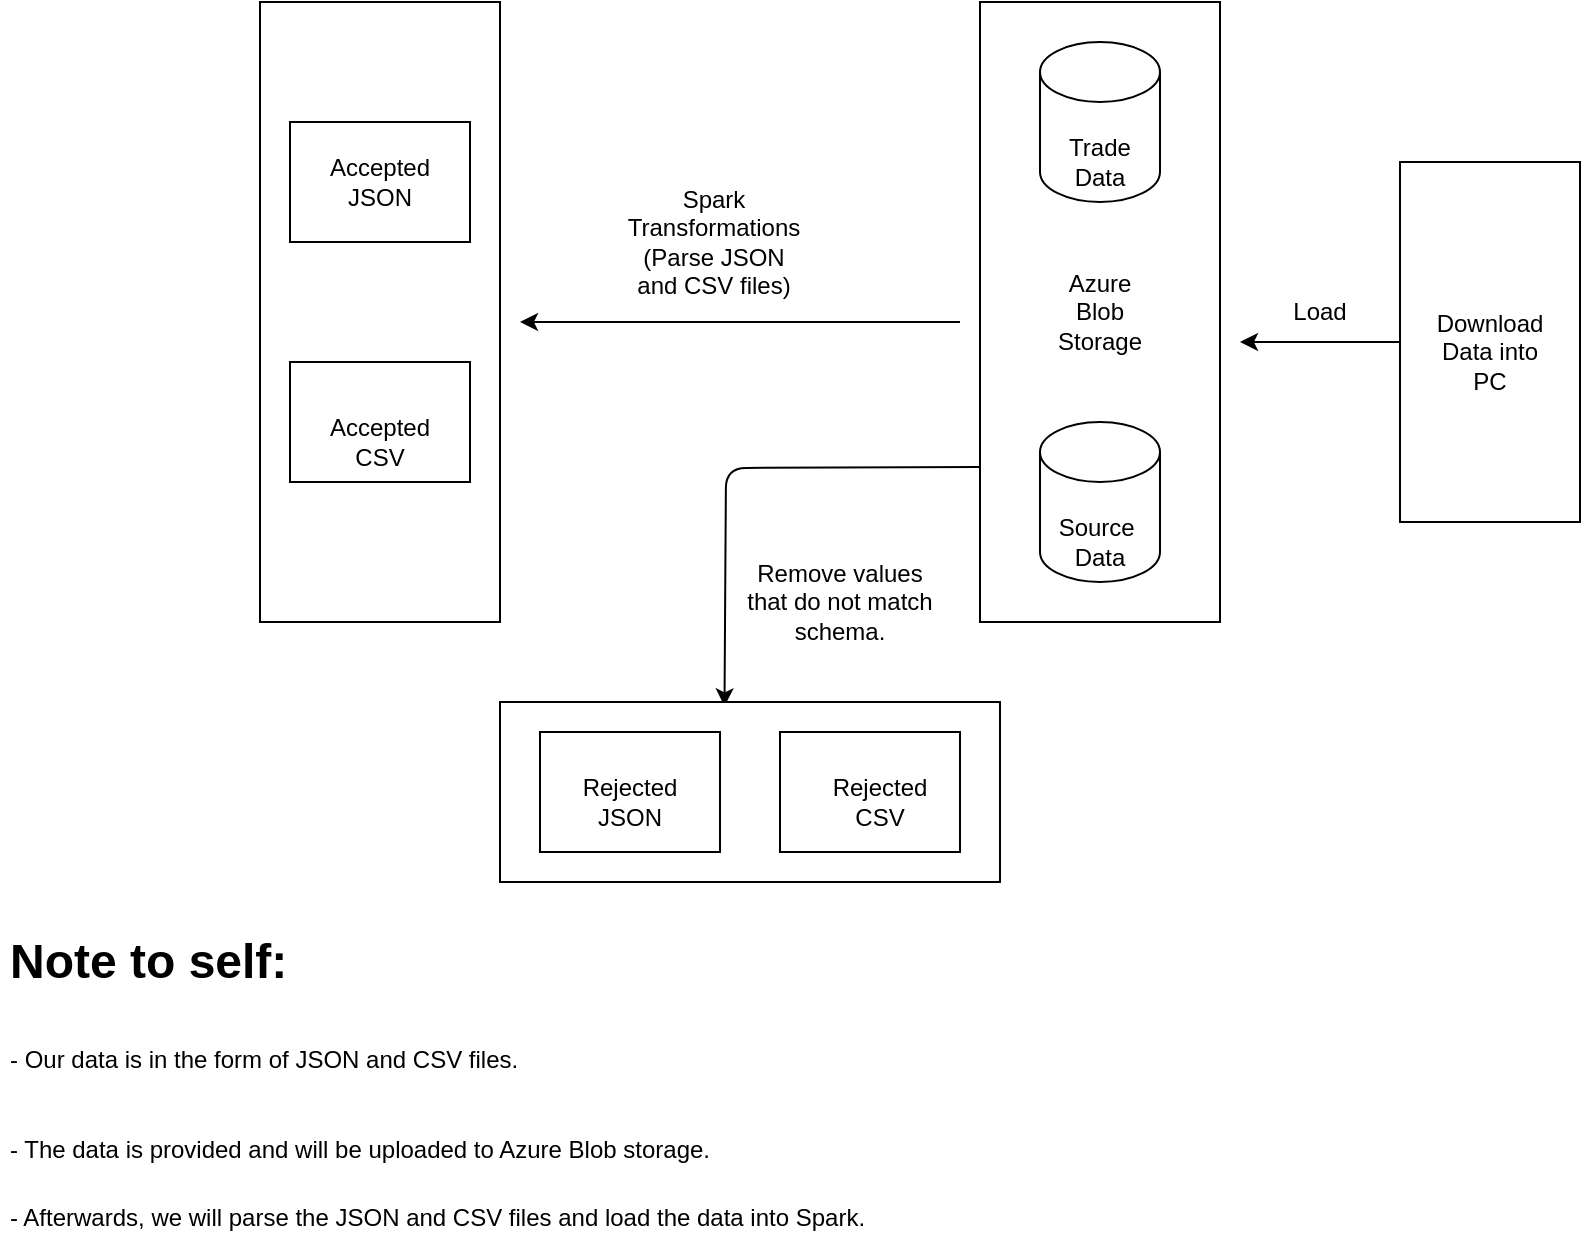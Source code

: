<mxfile version="14.6.13" type="github">
  <diagram id="xhTGQpEdMfN5HkY3dnWF" name="Page-1">
    <mxGraphModel dx="1527" dy="1038" grid="1" gridSize="10" guides="1" tooltips="1" connect="1" arrows="1" fold="1" page="1" pageScale="1" pageWidth="827" pageHeight="1169" math="0" shadow="0">
      <root>
        <mxCell id="0" />
        <mxCell id="1" parent="0" />
        <mxCell id="jwXrqD8DB2JA0oPTdb8M-9" value="" style="rounded=0;whiteSpace=wrap;html=1;" vertex="1" parent="1">
          <mxGeometry x="520" y="60" width="120" height="310" as="geometry" />
        </mxCell>
        <mxCell id="jwXrqD8DB2JA0oPTdb8M-1" value="" style="shape=cylinder3;whiteSpace=wrap;html=1;boundedLbl=1;backgroundOutline=1;size=15;" vertex="1" parent="1">
          <mxGeometry x="550" y="80" width="60" height="80" as="geometry" />
        </mxCell>
        <mxCell id="jwXrqD8DB2JA0oPTdb8M-2" value="" style="shape=cylinder3;whiteSpace=wrap;html=1;boundedLbl=1;backgroundOutline=1;size=15;" vertex="1" parent="1">
          <mxGeometry x="550" y="270" width="60" height="80" as="geometry" />
        </mxCell>
        <mxCell id="jwXrqD8DB2JA0oPTdb8M-3" value="Trade Data" style="text;html=1;strokeColor=none;fillColor=none;align=center;verticalAlign=middle;whiteSpace=wrap;rounded=0;" vertex="1" parent="1">
          <mxGeometry x="560" y="130" width="40" height="20" as="geometry" />
        </mxCell>
        <mxCell id="jwXrqD8DB2JA0oPTdb8M-4" value="Source&amp;nbsp;&lt;br&gt;Data" style="text;html=1;strokeColor=none;fillColor=none;align=center;verticalAlign=middle;whiteSpace=wrap;rounded=0;" vertex="1" parent="1">
          <mxGeometry x="560" y="320" width="40" height="20" as="geometry" />
        </mxCell>
        <mxCell id="jwXrqD8DB2JA0oPTdb8M-7" value="&lt;h1&gt;Note to self:&lt;/h1&gt;&lt;h1&gt;&lt;span style=&quot;font-size: 12px ; font-weight: normal&quot;&gt;- Our data is in&amp;nbsp;the form of JSON and CSV files.&lt;/span&gt;&lt;/h1&gt;&lt;h1&gt;&lt;span style=&quot;font-size: 12px ; font-weight: normal&quot;&gt;- The data is provided and will be uploaded to Azure Blob storage.&lt;/span&gt;&lt;/h1&gt;&lt;div&gt;- Afterwards, we will parse the JSON and CSV files&amp;nbsp;and load the data into Spark.&lt;/div&gt;&lt;div&gt;&lt;br&gt;&lt;/div&gt;&lt;div&gt;&lt;br&gt;&lt;/div&gt;&lt;div&gt;&lt;br&gt;&lt;/div&gt;" style="text;html=1;strokeColor=none;fillColor=none;spacing=5;spacingTop=-20;whiteSpace=wrap;overflow=hidden;rounded=0;" vertex="1" parent="1">
          <mxGeometry x="30" y="520" width="490" height="165" as="geometry" />
        </mxCell>
        <mxCell id="jwXrqD8DB2JA0oPTdb8M-10" value="Azure Blob Storage" style="text;html=1;strokeColor=none;fillColor=none;align=center;verticalAlign=middle;whiteSpace=wrap;rounded=0;" vertex="1" parent="1">
          <mxGeometry x="560" y="205" width="40" height="20" as="geometry" />
        </mxCell>
        <mxCell id="jwXrqD8DB2JA0oPTdb8M-11" value="" style="endArrow=classic;html=1;" edge="1" parent="1">
          <mxGeometry width="50" height="50" relative="1" as="geometry">
            <mxPoint x="510" y="220" as="sourcePoint" />
            <mxPoint x="290" y="220" as="targetPoint" />
          </mxGeometry>
        </mxCell>
        <mxCell id="jwXrqD8DB2JA0oPTdb8M-12" value="Spark Transformations&lt;br&gt;(Parse JSON and CSV files)" style="text;html=1;strokeColor=none;fillColor=none;align=center;verticalAlign=middle;whiteSpace=wrap;rounded=0;" vertex="1" parent="1">
          <mxGeometry x="340" y="170" width="94" height="20" as="geometry" />
        </mxCell>
        <mxCell id="jwXrqD8DB2JA0oPTdb8M-15" value="" style="rounded=0;whiteSpace=wrap;html=1;" vertex="1" parent="1">
          <mxGeometry x="730" y="140" width="90" height="180" as="geometry" />
        </mxCell>
        <mxCell id="jwXrqD8DB2JA0oPTdb8M-16" value="Download&lt;br&gt;Data into PC" style="text;html=1;strokeColor=none;fillColor=none;align=center;verticalAlign=middle;whiteSpace=wrap;rounded=0;" vertex="1" parent="1">
          <mxGeometry x="755" y="225" width="40" height="20" as="geometry" />
        </mxCell>
        <mxCell id="jwXrqD8DB2JA0oPTdb8M-18" value="" style="endArrow=classic;html=1;exitX=0;exitY=0.5;exitDx=0;exitDy=0;" edge="1" parent="1" source="jwXrqD8DB2JA0oPTdb8M-15">
          <mxGeometry width="50" height="50" relative="1" as="geometry">
            <mxPoint x="630" y="470" as="sourcePoint" />
            <mxPoint x="650" y="230" as="targetPoint" />
          </mxGeometry>
        </mxCell>
        <mxCell id="jwXrqD8DB2JA0oPTdb8M-19" value="Load" style="text;html=1;strokeColor=none;fillColor=none;align=center;verticalAlign=middle;whiteSpace=wrap;rounded=0;" vertex="1" parent="1">
          <mxGeometry x="670" y="205" width="40" height="20" as="geometry" />
        </mxCell>
        <mxCell id="jwXrqD8DB2JA0oPTdb8M-20" value="" style="rounded=0;whiteSpace=wrap;html=1;" vertex="1" parent="1">
          <mxGeometry x="160" y="60" width="120" height="310" as="geometry" />
        </mxCell>
        <mxCell id="jwXrqD8DB2JA0oPTdb8M-21" value="" style="endArrow=classic;html=1;exitX=0;exitY=0.75;exitDx=0;exitDy=0;entryX=0.449;entryY=0.024;entryDx=0;entryDy=0;entryPerimeter=0;" edge="1" parent="1" source="jwXrqD8DB2JA0oPTdb8M-9" target="jwXrqD8DB2JA0oPTdb8M-22">
          <mxGeometry width="50" height="50" relative="1" as="geometry">
            <mxPoint x="630" y="470" as="sourcePoint" />
            <mxPoint x="386" y="400" as="targetPoint" />
            <Array as="points">
              <mxPoint x="393" y="293" />
            </Array>
          </mxGeometry>
        </mxCell>
        <mxCell id="jwXrqD8DB2JA0oPTdb8M-22" value="" style="rounded=0;whiteSpace=wrap;html=1;" vertex="1" parent="1">
          <mxGeometry x="280" y="410" width="250" height="90" as="geometry" />
        </mxCell>
        <mxCell id="jwXrqD8DB2JA0oPTdb8M-23" value="Remove values that do not match schema." style="text;html=1;strokeColor=none;fillColor=none;align=center;verticalAlign=middle;whiteSpace=wrap;rounded=0;" vertex="1" parent="1">
          <mxGeometry x="400" y="350" width="100" height="20" as="geometry" />
        </mxCell>
        <mxCell id="jwXrqD8DB2JA0oPTdb8M-24" value="" style="rounded=0;whiteSpace=wrap;html=1;" vertex="1" parent="1">
          <mxGeometry x="300" y="425" width="90" height="60" as="geometry" />
        </mxCell>
        <mxCell id="jwXrqD8DB2JA0oPTdb8M-25" value="" style="rounded=0;whiteSpace=wrap;html=1;" vertex="1" parent="1">
          <mxGeometry x="420" y="425" width="90" height="60" as="geometry" />
        </mxCell>
        <mxCell id="jwXrqD8DB2JA0oPTdb8M-27" value="Rejected&lt;br&gt;CSV" style="text;html=1;strokeColor=none;fillColor=none;align=center;verticalAlign=middle;whiteSpace=wrap;rounded=0;" vertex="1" parent="1">
          <mxGeometry x="450" y="450" width="40" height="20" as="geometry" />
        </mxCell>
        <mxCell id="jwXrqD8DB2JA0oPTdb8M-28" value="Rejected&lt;br&gt;JSON" style="text;html=1;strokeColor=none;fillColor=none;align=center;verticalAlign=middle;whiteSpace=wrap;rounded=0;" vertex="1" parent="1">
          <mxGeometry x="325" y="450" width="40" height="20" as="geometry" />
        </mxCell>
        <mxCell id="jwXrqD8DB2JA0oPTdb8M-29" value="" style="rounded=0;whiteSpace=wrap;html=1;" vertex="1" parent="1">
          <mxGeometry x="175" y="120" width="90" height="60" as="geometry" />
        </mxCell>
        <mxCell id="jwXrqD8DB2JA0oPTdb8M-30" value="" style="rounded=0;whiteSpace=wrap;html=1;" vertex="1" parent="1">
          <mxGeometry x="175" y="240" width="90" height="60" as="geometry" />
        </mxCell>
        <mxCell id="jwXrqD8DB2JA0oPTdb8M-31" value="Accepted&lt;br&gt;JSON" style="text;html=1;strokeColor=none;fillColor=none;align=center;verticalAlign=middle;whiteSpace=wrap;rounded=0;" vertex="1" parent="1">
          <mxGeometry x="200" y="140" width="40" height="20" as="geometry" />
        </mxCell>
        <mxCell id="jwXrqD8DB2JA0oPTdb8M-32" value="Accepted&lt;br&gt;CSV" style="text;html=1;strokeColor=none;fillColor=none;align=center;verticalAlign=middle;whiteSpace=wrap;rounded=0;" vertex="1" parent="1">
          <mxGeometry x="200" y="270" width="40" height="20" as="geometry" />
        </mxCell>
      </root>
    </mxGraphModel>
  </diagram>
</mxfile>
